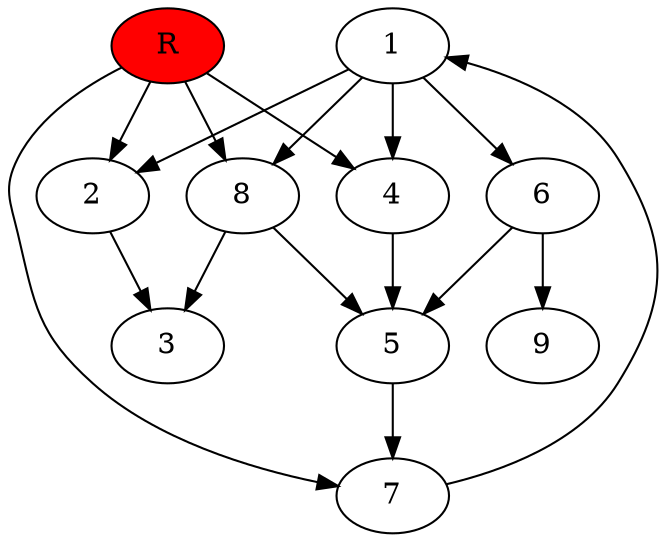 digraph prb22354 {
	1
	2
	3
	4
	5
	6
	7
	8
	R [fillcolor="#ff0000" style=filled]
	1 -> 2
	1 -> 4
	1 -> 6
	1 -> 8
	2 -> 3
	4 -> 5
	5 -> 7
	6 -> 5
	6 -> 9
	7 -> 1
	8 -> 3
	8 -> 5
	R -> 2
	R -> 4
	R -> 7
	R -> 8
}
